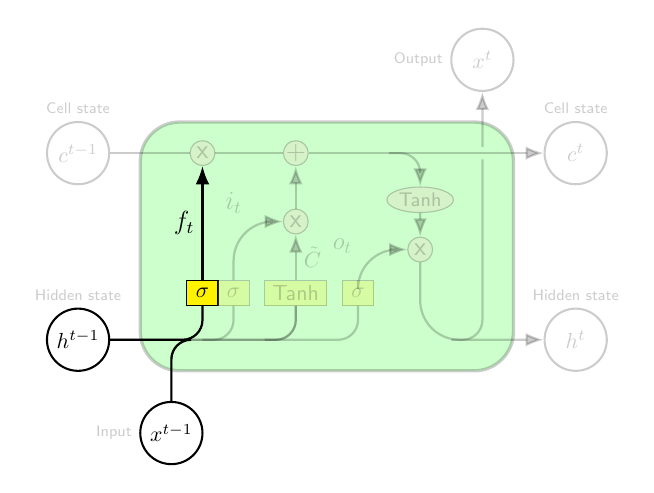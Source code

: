% used to avoid putting the same thing several times...
% Command \empt{var1}{var2}
    \begin{tikzpicture}[
    % GLOBAL CFG
    font=\sf \scriptsize,
    >=LaTeX,
    scale = 0.79,
    every node/.style={scale=0.79},
    % Styles
    cell/.style={% For the main box
        rectangle, 
        rounded corners=5mm, 
        draw,
        very thick,
        },
    operator/.style={%For operators like +  and  x
        circle,
        draw,
        inner sep=-0.5pt,
        minimum height =.4cm,
        },
    function/.style={%For functions
        ellipse,
        draw,
        inner sep=1pt
        },
    ct/.style={% For external inputs and outputs
        circle,
        draw,
        line width = .75pt,
        minimum width=1cm,
        inner sep=1pt,
        },
    gt/.style={% For internal inputs
        rectangle,
        draw,
        minimum width=5mm,
        minimum height=4mm,
        inner sep=1pt
        },
    mylabel/.style={% something new that I have learned
        font=\scriptsize\sffamily ,
        opacity = 0.2]
        },
    ArrowC1/.style={% Arrows with rounded corners
        rounded corners=.25cm,
        thick,
        },
    ArrowC2/.style={% Arrows with big rounded corners
        rounded corners=.5cm,
        thick,
        },
    ]

%Start drawing the thing...    
    % Draw the cell: 
    \node [cell, minimum height =4cm, minimum width=6cm, fill = green
    , opacity=0.2] at (0,0){} ;

    % Draw inputs named ibox#
    \node [gt, fill = yellow, opacity = 1.] (ibox1) at (-2,-0.75) {\normalsize $\sigma$}; % first sigma
    \node [gt, fill = yellow, opacity = 0.2] (ibox2) at (-1.5,-0.75) {\normalsize $\sigma$}; % second sigma
    \node [gt, minimum width=1cm, fill = yellow, opacity = 0.2] (ibox3) at (-0.5,-0.75) {\normalsize Tanh}; % 
    \node [gt, fill = yellow, opacity = 0.2] (ibox4) at (0.5,-0.75) {\normalsize $\sigma$};

    % Draw opérators   named mux# , add# and func# 
    % $\times$ istenfor x?
    \node [operator, fill = pink, opacity = 0.2] (mux1) at (-2,1.5) {\large x}; % cell state x
    \node [operator, fill = pink, opacity = 0.2] (add1) at (-0.5,1.5) {\large +}; % cell state +
    \node [operator, fill = pink, opacity = 0.2] (mux2) at (-0.5,0.4) {\large x}; %  (-0.5,0)
    \node [operator, fill = pink, opacity = 0.2] (mux3) at (1.5,-0.05) {\large x};
    \node [function, fill = pink, opacity = 0.2] (func1) at (1.5,0.75) {\small Tanh};

    % Draw External inputs? named as basis c,h,x
    %\node[ct, label={[mylabel]Cell state}] (c) at (-4,1.5) {\empt{c}{t-1}};
    %\node[ct, label={[mylabel]Hidden state}, fill = purple, opacity =0.3] (h) at (-4,-1.5) {\empt{h}{t-1}};
    %\node[ct, label={[mylabel]left:Input}, fill = blue, opacity =0.3] (x) at (-2.5,-3) {\empt{x}{t}};
    
    % Removed labels , fill = purple, opacity =0.3
    \node[ct, label={[mylabel]Cell state}, opacity = 0.2] (c) at (-4,1.5) {\normalsize $c^{t-1}$};
    \node[ct, label={[mylabel]Hidden state}, opacity = 1.] (h) at (-4,-1.5) {\normalsize $h^{t-1}$};
    \node[ct, label={[mylabel]left:Input}, opacity = 1.0] (x) at (-2.5,-3) {\normalsize $x^{t-1}$};

    % Draw External outputs? named as basis c2,h2,x2
    \node[ct, label={[mylabel]Cell state}, opacity = 0.2] (c2) at (4,1.5) {\normalsize $c^{t}$};
    \node[ct, label={[mylabel]Hidden state}, opacity = 0.2] (h2) at (4,-1.5) {\normalsize $h^{t}$};
    \node[ct, label={[mylabel]left:Output}, opacity = 0.2] (x2) at (2.5,3) {\normalsize $x^{t}$};
    
    % Start connecting all.
    
    % Intersections and displacements are used. 
    % Drawing arrows    
    \draw [->, ArrowC1, opacity = 0.2] (c) -- (mux1) -- (add1) -- (c2);

    % Inputs
    \draw [ArrowC1, opacity = 0.2] (h) -| (ibox4) ;
    \draw [ArrowC1] (h) -| (ibox1)  ; % to sigmoid
    \draw [ArrowC1, opacity = 1.0] (x -| h2)++(-6.2, 1.5) -| (x); % input to first sigmoid

    \draw [ArrowC1, opacity = 0.2] (h -| ibox2)++(-0.5,0) -| (ibox2); % to second sigmoid
    \draw [ArrowC1, opacity = 0.2] (h -| ibox3)++(-0.5,0) -| (ibox3); % to tanh
    \draw [ArrowC1, opacity = 0.2] (x) -- (x |- h)-| (ibox3); % inout to tanh
    

    % Internal - possibility , rotate = 90
    \draw [->, ArrowC2, opacity = 1.] (ibox1) -- (mux1) node[midway, left] {\large $f_t$};
    \draw [->, ArrowC2, opacity = 0.2] (ibox2) |- (mux2) node[midway, above] {\large $i_t$};
    \draw [->, ArrowC2, opacity = 0.2] (ibox3) -- (mux2) node[midway, right] {\normalsize $\Tilde{C}$};
    \draw [->, ArrowC2, opacity = 0.2] (ibox4) |- (mux3);
    \draw [->, ArrowC2, opacity = 0.2] (mux2) -- (add1);
    \draw [->, ArrowC1, opacity = 0.2] (add1 -| func1)++(-0.5,0) -| (func1); % node[midway, above] {d};
    \draw [->, ArrowC2, opacity = 0.2] (func1) -- (mux3) ;

    %Outputs
    \draw [->, ArrowC2, opacity=0.2] (mux3) |- (h2) ;
    \draw (c2 -| x2) ++(0,-0.1) coordinate (i1) node[midway, right, opacity=0.2] {\Large $o_t$};
    \draw [-, ArrowC1, opacity=0.2] (h2 -| x2)++(-0.5,0) -| (i1);
    \draw [->, ArrowC2, opacity=0.2] (i1)++(0,0.2) -- (x2) ;
    %\node [cell, minimum height =4cm, minimum width=6cm, fill = pink, opacity=.8] at (0,0){\Large A} ;
    %\node [cell, minimum height =4cm, minimum width=6cm, fill = green
    %, opacity=0.2] at (0,0){} ;
\end{tikzpicture}